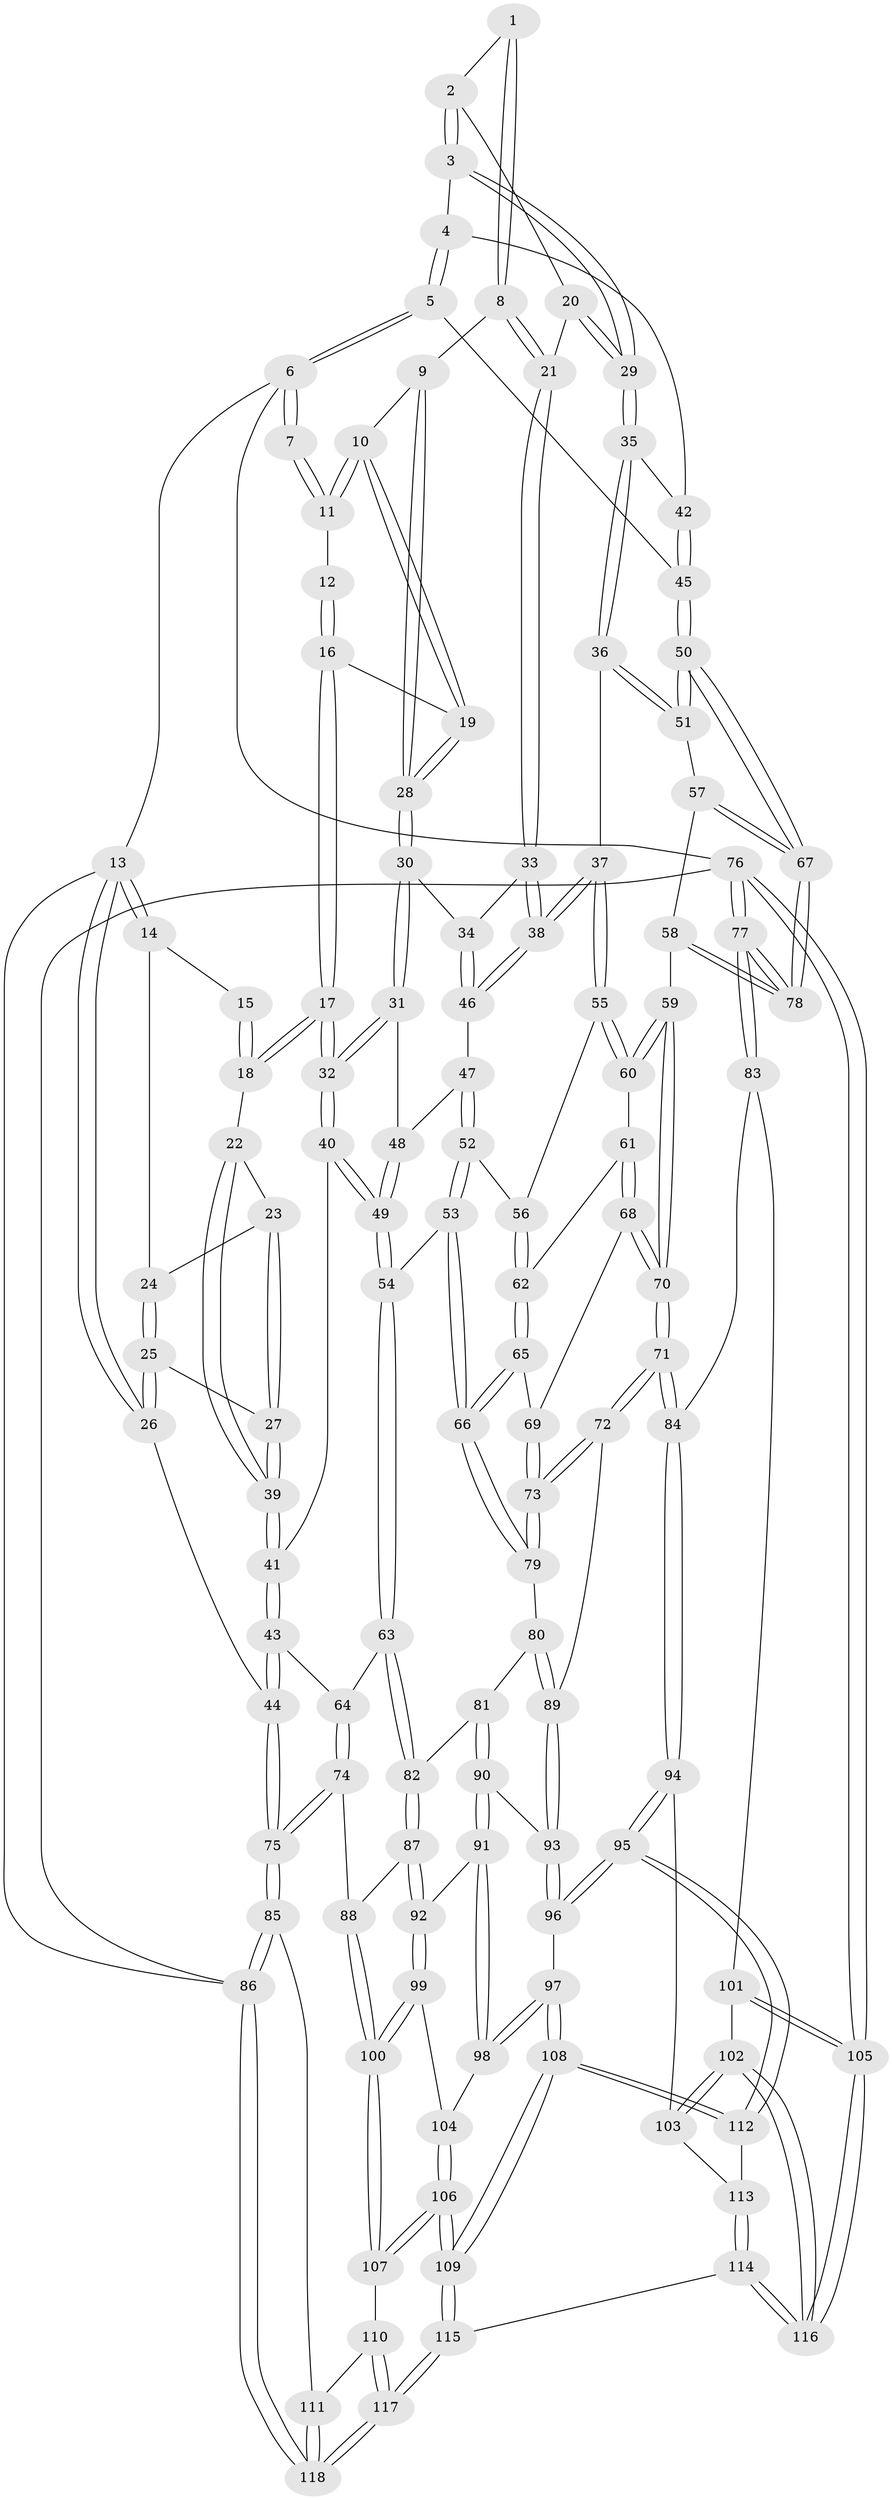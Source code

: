 // coarse degree distribution, {3: 0.15714285714285714, 5: 0.3, 6: 0.11428571428571428, 4: 0.4, 2: 0.02857142857142857}
// Generated by graph-tools (version 1.1) at 2025/24/03/03/25 07:24:36]
// undirected, 118 vertices, 292 edges
graph export_dot {
graph [start="1"]
  node [color=gray90,style=filled];
  1 [pos="+0.7967323115814744+0"];
  2 [pos="+0.8292399675162496+0.06380930632717174"];
  3 [pos="+0.9449960611642031+0.10153232609475872"];
  4 [pos="+1+0.05071893089183367"];
  5 [pos="+1+0"];
  6 [pos="+1+0"];
  7 [pos="+0.7905917449997568+0"];
  8 [pos="+0.7038812373634603+0.08787858222739692"];
  9 [pos="+0.5903493023446996+0.007760881527767001"];
  10 [pos="+0.5616254029287356+0"];
  11 [pos="+0.5551932311019159+0"];
  12 [pos="+0.4056736180434561+0"];
  13 [pos="+0+0"];
  14 [pos="+0+0"];
  15 [pos="+0.29184237555243436+0"];
  16 [pos="+0.4122229875744706+0.09994409364912361"];
  17 [pos="+0.3092342179213494+0.11337487185165616"];
  18 [pos="+0.2981871887414557+0.10252560177428731"];
  19 [pos="+0.4173869093222692+0.10087548130499785"];
  20 [pos="+0.7775528530108772+0.09686836790636644"];
  21 [pos="+0.7074295658539367+0.09239722321216941"];
  22 [pos="+0.2662224749659882+0.1109164944349633"];
  23 [pos="+0.13788010721064076+0.07249121936071773"];
  24 [pos="+0+0"];
  25 [pos="+0.06400701418908226+0.1763026146418987"];
  26 [pos="+0+0.30068513397188956"];
  27 [pos="+0.11204620310429245+0.17582794981298164"];
  28 [pos="+0.5255632503818186+0.16260553421875715"];
  29 [pos="+0.8388312319491065+0.2756347642628652"];
  30 [pos="+0.5275166529461256+0.1834153384884374"];
  31 [pos="+0.5047736472927618+0.20176465569962507"];
  32 [pos="+0.3469453083314025+0.27397500344172604"];
  33 [pos="+0.7016315789666221+0.134029913400834"];
  34 [pos="+0.5461564067932372+0.19612509828417302"];
  35 [pos="+0.8380015292146425+0.27830960367323804"];
  36 [pos="+0.8302141630910204+0.2909830464059584"];
  37 [pos="+0.7350186972200133+0.297067276368581"];
  38 [pos="+0.7318295382862117+0.2945143571928838"];
  39 [pos="+0.1562227272919725+0.21203905169386594"];
  40 [pos="+0.326227555403902+0.32024195661671495"];
  41 [pos="+0.18921705598711908+0.31893723599314755"];
  42 [pos="+0.9706919073053555+0.2573495678174563"];
  43 [pos="+0.13432155423643918+0.36482685632557155"];
  44 [pos="+0+0.3867745055638492"];
  45 [pos="+1+0.2996395063966483"];
  46 [pos="+0.6084955550124811+0.25728867012187373"];
  47 [pos="+0.5379951100262519+0.3691372432688344"];
  48 [pos="+0.4979475500246512+0.34336275926809173"];
  49 [pos="+0.3409024336466612+0.3452902206294995"];
  50 [pos="+1+0.355645389860792"];
  51 [pos="+0.873274663816335+0.3528513591609697"];
  52 [pos="+0.5470827891153903+0.40475954477701936"];
  53 [pos="+0.5079159832743427+0.483311328664417"];
  54 [pos="+0.3705943275441326+0.4710141981167082"];
  55 [pos="+0.7081668525830649+0.35406204291673654"];
  56 [pos="+0.6196458691076208+0.4004849823404291"];
  57 [pos="+0.8774056424772788+0.39434681003213995"];
  58 [pos="+0.8556911406182053+0.5223144853492355"];
  59 [pos="+0.8528733000734865+0.5237134853149004"];
  60 [pos="+0.7141357864408238+0.45741745241161347"];
  61 [pos="+0.7106626445878752+0.4614053449262277"];
  62 [pos="+0.6333634000597763+0.48055248448884175"];
  63 [pos="+0.3256580919761723+0.5443692291191405"];
  64 [pos="+0.17615096034708463+0.4908191322031013"];
  65 [pos="+0.5716920367560332+0.5437415794480008"];
  66 [pos="+0.5627534628482502+0.5490708288217694"];
  67 [pos="+1+0.5715438114407823"];
  68 [pos="+0.6979258435467415+0.5279652881534234"];
  69 [pos="+0.694214849457607+0.5286167135505557"];
  70 [pos="+0.7623880037761939+0.6328811475448195"];
  71 [pos="+0.7472605633546241+0.6728928167181522"];
  72 [pos="+0.6432146620840903+0.6615657543665657"];
  73 [pos="+0.6198297889142187+0.6285692481335974"];
  74 [pos="+0.011529976653883072+0.6856137538820086"];
  75 [pos="+0+0.7300297510053412"];
  76 [pos="+1+1"];
  77 [pos="+1+0.7336210855455415"];
  78 [pos="+1+0.6992992053852911"];
  79 [pos="+0.5629858340915523+0.5519486786453194"];
  80 [pos="+0.48050384044021366+0.6318069714203696"];
  81 [pos="+0.4558632328035956+0.643901428618453"];
  82 [pos="+0.3251292781041015+0.5724729656392394"];
  83 [pos="+0.8812886260593278+0.7465978645260601"];
  84 [pos="+0.7680527620837759+0.7089041235240734"];
  85 [pos="+0+0.7309079937348307"];
  86 [pos="+0+1"];
  87 [pos="+0.26647945204403006+0.678996583529665"];
  88 [pos="+0.11998877071204463+0.6930585932105897"];
  89 [pos="+0.5834919382278462+0.7226788214087511"];
  90 [pos="+0.455038756325873+0.6951067044103258"];
  91 [pos="+0.42021794254693645+0.7685163688606801"];
  92 [pos="+0.30307136999277345+0.7362392332326435"];
  93 [pos="+0.5809447062656364+0.7269527151934654"];
  94 [pos="+0.7385997363217169+0.7825424049584861"];
  95 [pos="+0.6313508811399089+0.8512039949862104"];
  96 [pos="+0.5778655233570226+0.7396909203504389"];
  97 [pos="+0.460530860368524+0.8158221334835797"];
  98 [pos="+0.44385205270045086+0.8022817972175901"];
  99 [pos="+0.2901293891619929+0.79727818234171"];
  100 [pos="+0.2373048419267161+0.8810208905534213"];
  101 [pos="+0.8585918243468177+0.8151727500099484"];
  102 [pos="+0.7882555894057286+0.8993268873067166"];
  103 [pos="+0.7698134307552462+0.8661321934761975"];
  104 [pos="+0.35319891997527364+0.8641496130094494"];
  105 [pos="+0.955257617935345+1"];
  106 [pos="+0.3477537140462322+0.9330547153911372"];
  107 [pos="+0.23660397654547544+0.8834679793255406"];
  108 [pos="+0.4857406834439948+0.8889985316793068"];
  109 [pos="+0.44145320455530407+1"];
  110 [pos="+0.2347464740117048+0.8849519392501932"];
  111 [pos="+0.18304755241586684+0.8729293390549369"];
  112 [pos="+0.6301743716729412+0.8546973997545297"];
  113 [pos="+0.6451994587053359+0.8904552855778864"];
  114 [pos="+0.7335214201376826+1"];
  115 [pos="+0.4532539426638011+1"];
  116 [pos="+0.8398396191914929+1"];
  117 [pos="+0.058318600935277826+1"];
  118 [pos="+0+1"];
  1 -- 2;
  1 -- 8;
  1 -- 8;
  2 -- 3;
  2 -- 3;
  2 -- 20;
  3 -- 4;
  3 -- 29;
  3 -- 29;
  4 -- 5;
  4 -- 5;
  4 -- 42;
  5 -- 6;
  5 -- 6;
  5 -- 45;
  6 -- 7;
  6 -- 7;
  6 -- 13;
  6 -- 76;
  7 -- 11;
  7 -- 11;
  8 -- 9;
  8 -- 21;
  8 -- 21;
  9 -- 10;
  9 -- 28;
  9 -- 28;
  10 -- 11;
  10 -- 11;
  10 -- 19;
  10 -- 19;
  11 -- 12;
  12 -- 16;
  12 -- 16;
  13 -- 14;
  13 -- 14;
  13 -- 26;
  13 -- 26;
  13 -- 86;
  14 -- 15;
  14 -- 24;
  15 -- 18;
  15 -- 18;
  16 -- 17;
  16 -- 17;
  16 -- 19;
  17 -- 18;
  17 -- 18;
  17 -- 32;
  17 -- 32;
  18 -- 22;
  19 -- 28;
  19 -- 28;
  20 -- 21;
  20 -- 29;
  20 -- 29;
  21 -- 33;
  21 -- 33;
  22 -- 23;
  22 -- 39;
  22 -- 39;
  23 -- 24;
  23 -- 27;
  23 -- 27;
  24 -- 25;
  24 -- 25;
  25 -- 26;
  25 -- 26;
  25 -- 27;
  26 -- 44;
  27 -- 39;
  27 -- 39;
  28 -- 30;
  28 -- 30;
  29 -- 35;
  29 -- 35;
  30 -- 31;
  30 -- 31;
  30 -- 34;
  31 -- 32;
  31 -- 32;
  31 -- 48;
  32 -- 40;
  32 -- 40;
  33 -- 34;
  33 -- 38;
  33 -- 38;
  34 -- 46;
  34 -- 46;
  35 -- 36;
  35 -- 36;
  35 -- 42;
  36 -- 37;
  36 -- 51;
  36 -- 51;
  37 -- 38;
  37 -- 38;
  37 -- 55;
  37 -- 55;
  38 -- 46;
  38 -- 46;
  39 -- 41;
  39 -- 41;
  40 -- 41;
  40 -- 49;
  40 -- 49;
  41 -- 43;
  41 -- 43;
  42 -- 45;
  42 -- 45;
  43 -- 44;
  43 -- 44;
  43 -- 64;
  44 -- 75;
  44 -- 75;
  45 -- 50;
  45 -- 50;
  46 -- 47;
  47 -- 48;
  47 -- 52;
  47 -- 52;
  48 -- 49;
  48 -- 49;
  49 -- 54;
  49 -- 54;
  50 -- 51;
  50 -- 51;
  50 -- 67;
  50 -- 67;
  51 -- 57;
  52 -- 53;
  52 -- 53;
  52 -- 56;
  53 -- 54;
  53 -- 66;
  53 -- 66;
  54 -- 63;
  54 -- 63;
  55 -- 56;
  55 -- 60;
  55 -- 60;
  56 -- 62;
  56 -- 62;
  57 -- 58;
  57 -- 67;
  57 -- 67;
  58 -- 59;
  58 -- 78;
  58 -- 78;
  59 -- 60;
  59 -- 60;
  59 -- 70;
  59 -- 70;
  60 -- 61;
  61 -- 62;
  61 -- 68;
  61 -- 68;
  62 -- 65;
  62 -- 65;
  63 -- 64;
  63 -- 82;
  63 -- 82;
  64 -- 74;
  64 -- 74;
  65 -- 66;
  65 -- 66;
  65 -- 69;
  66 -- 79;
  66 -- 79;
  67 -- 78;
  67 -- 78;
  68 -- 69;
  68 -- 70;
  68 -- 70;
  69 -- 73;
  69 -- 73;
  70 -- 71;
  70 -- 71;
  71 -- 72;
  71 -- 72;
  71 -- 84;
  71 -- 84;
  72 -- 73;
  72 -- 73;
  72 -- 89;
  73 -- 79;
  73 -- 79;
  74 -- 75;
  74 -- 75;
  74 -- 88;
  75 -- 85;
  75 -- 85;
  76 -- 77;
  76 -- 77;
  76 -- 105;
  76 -- 105;
  76 -- 86;
  77 -- 78;
  77 -- 78;
  77 -- 83;
  77 -- 83;
  79 -- 80;
  80 -- 81;
  80 -- 89;
  80 -- 89;
  81 -- 82;
  81 -- 90;
  81 -- 90;
  82 -- 87;
  82 -- 87;
  83 -- 84;
  83 -- 101;
  84 -- 94;
  84 -- 94;
  85 -- 86;
  85 -- 86;
  85 -- 111;
  86 -- 118;
  86 -- 118;
  87 -- 88;
  87 -- 92;
  87 -- 92;
  88 -- 100;
  88 -- 100;
  89 -- 93;
  89 -- 93;
  90 -- 91;
  90 -- 91;
  90 -- 93;
  91 -- 92;
  91 -- 98;
  91 -- 98;
  92 -- 99;
  92 -- 99;
  93 -- 96;
  93 -- 96;
  94 -- 95;
  94 -- 95;
  94 -- 103;
  95 -- 96;
  95 -- 96;
  95 -- 112;
  95 -- 112;
  96 -- 97;
  97 -- 98;
  97 -- 98;
  97 -- 108;
  97 -- 108;
  98 -- 104;
  99 -- 100;
  99 -- 100;
  99 -- 104;
  100 -- 107;
  100 -- 107;
  101 -- 102;
  101 -- 105;
  101 -- 105;
  102 -- 103;
  102 -- 103;
  102 -- 116;
  102 -- 116;
  103 -- 113;
  104 -- 106;
  104 -- 106;
  105 -- 116;
  105 -- 116;
  106 -- 107;
  106 -- 107;
  106 -- 109;
  106 -- 109;
  107 -- 110;
  108 -- 109;
  108 -- 109;
  108 -- 112;
  108 -- 112;
  109 -- 115;
  109 -- 115;
  110 -- 111;
  110 -- 117;
  110 -- 117;
  111 -- 118;
  111 -- 118;
  112 -- 113;
  113 -- 114;
  113 -- 114;
  114 -- 115;
  114 -- 116;
  114 -- 116;
  115 -- 117;
  115 -- 117;
  117 -- 118;
  117 -- 118;
}
